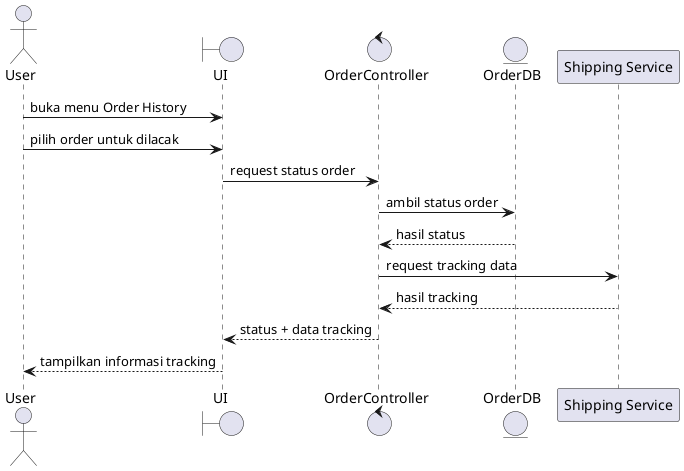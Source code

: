 @startuml SD_TrackOrder

actor User
boundary UI
control OrderController
entity OrderDB
participant "Shipping Service" as ShippingService

User -> UI : buka menu Order History
User -> UI : pilih order untuk dilacak
UI -> OrderController : request status order
OrderController -> OrderDB : ambil status order
OrderDB --> OrderController : hasil status
OrderController -> ShippingService : request tracking data
ShippingService --> OrderController : hasil tracking
OrderController --> UI : status + data tracking
UI --> User : tampilkan informasi tracking

@enduml
